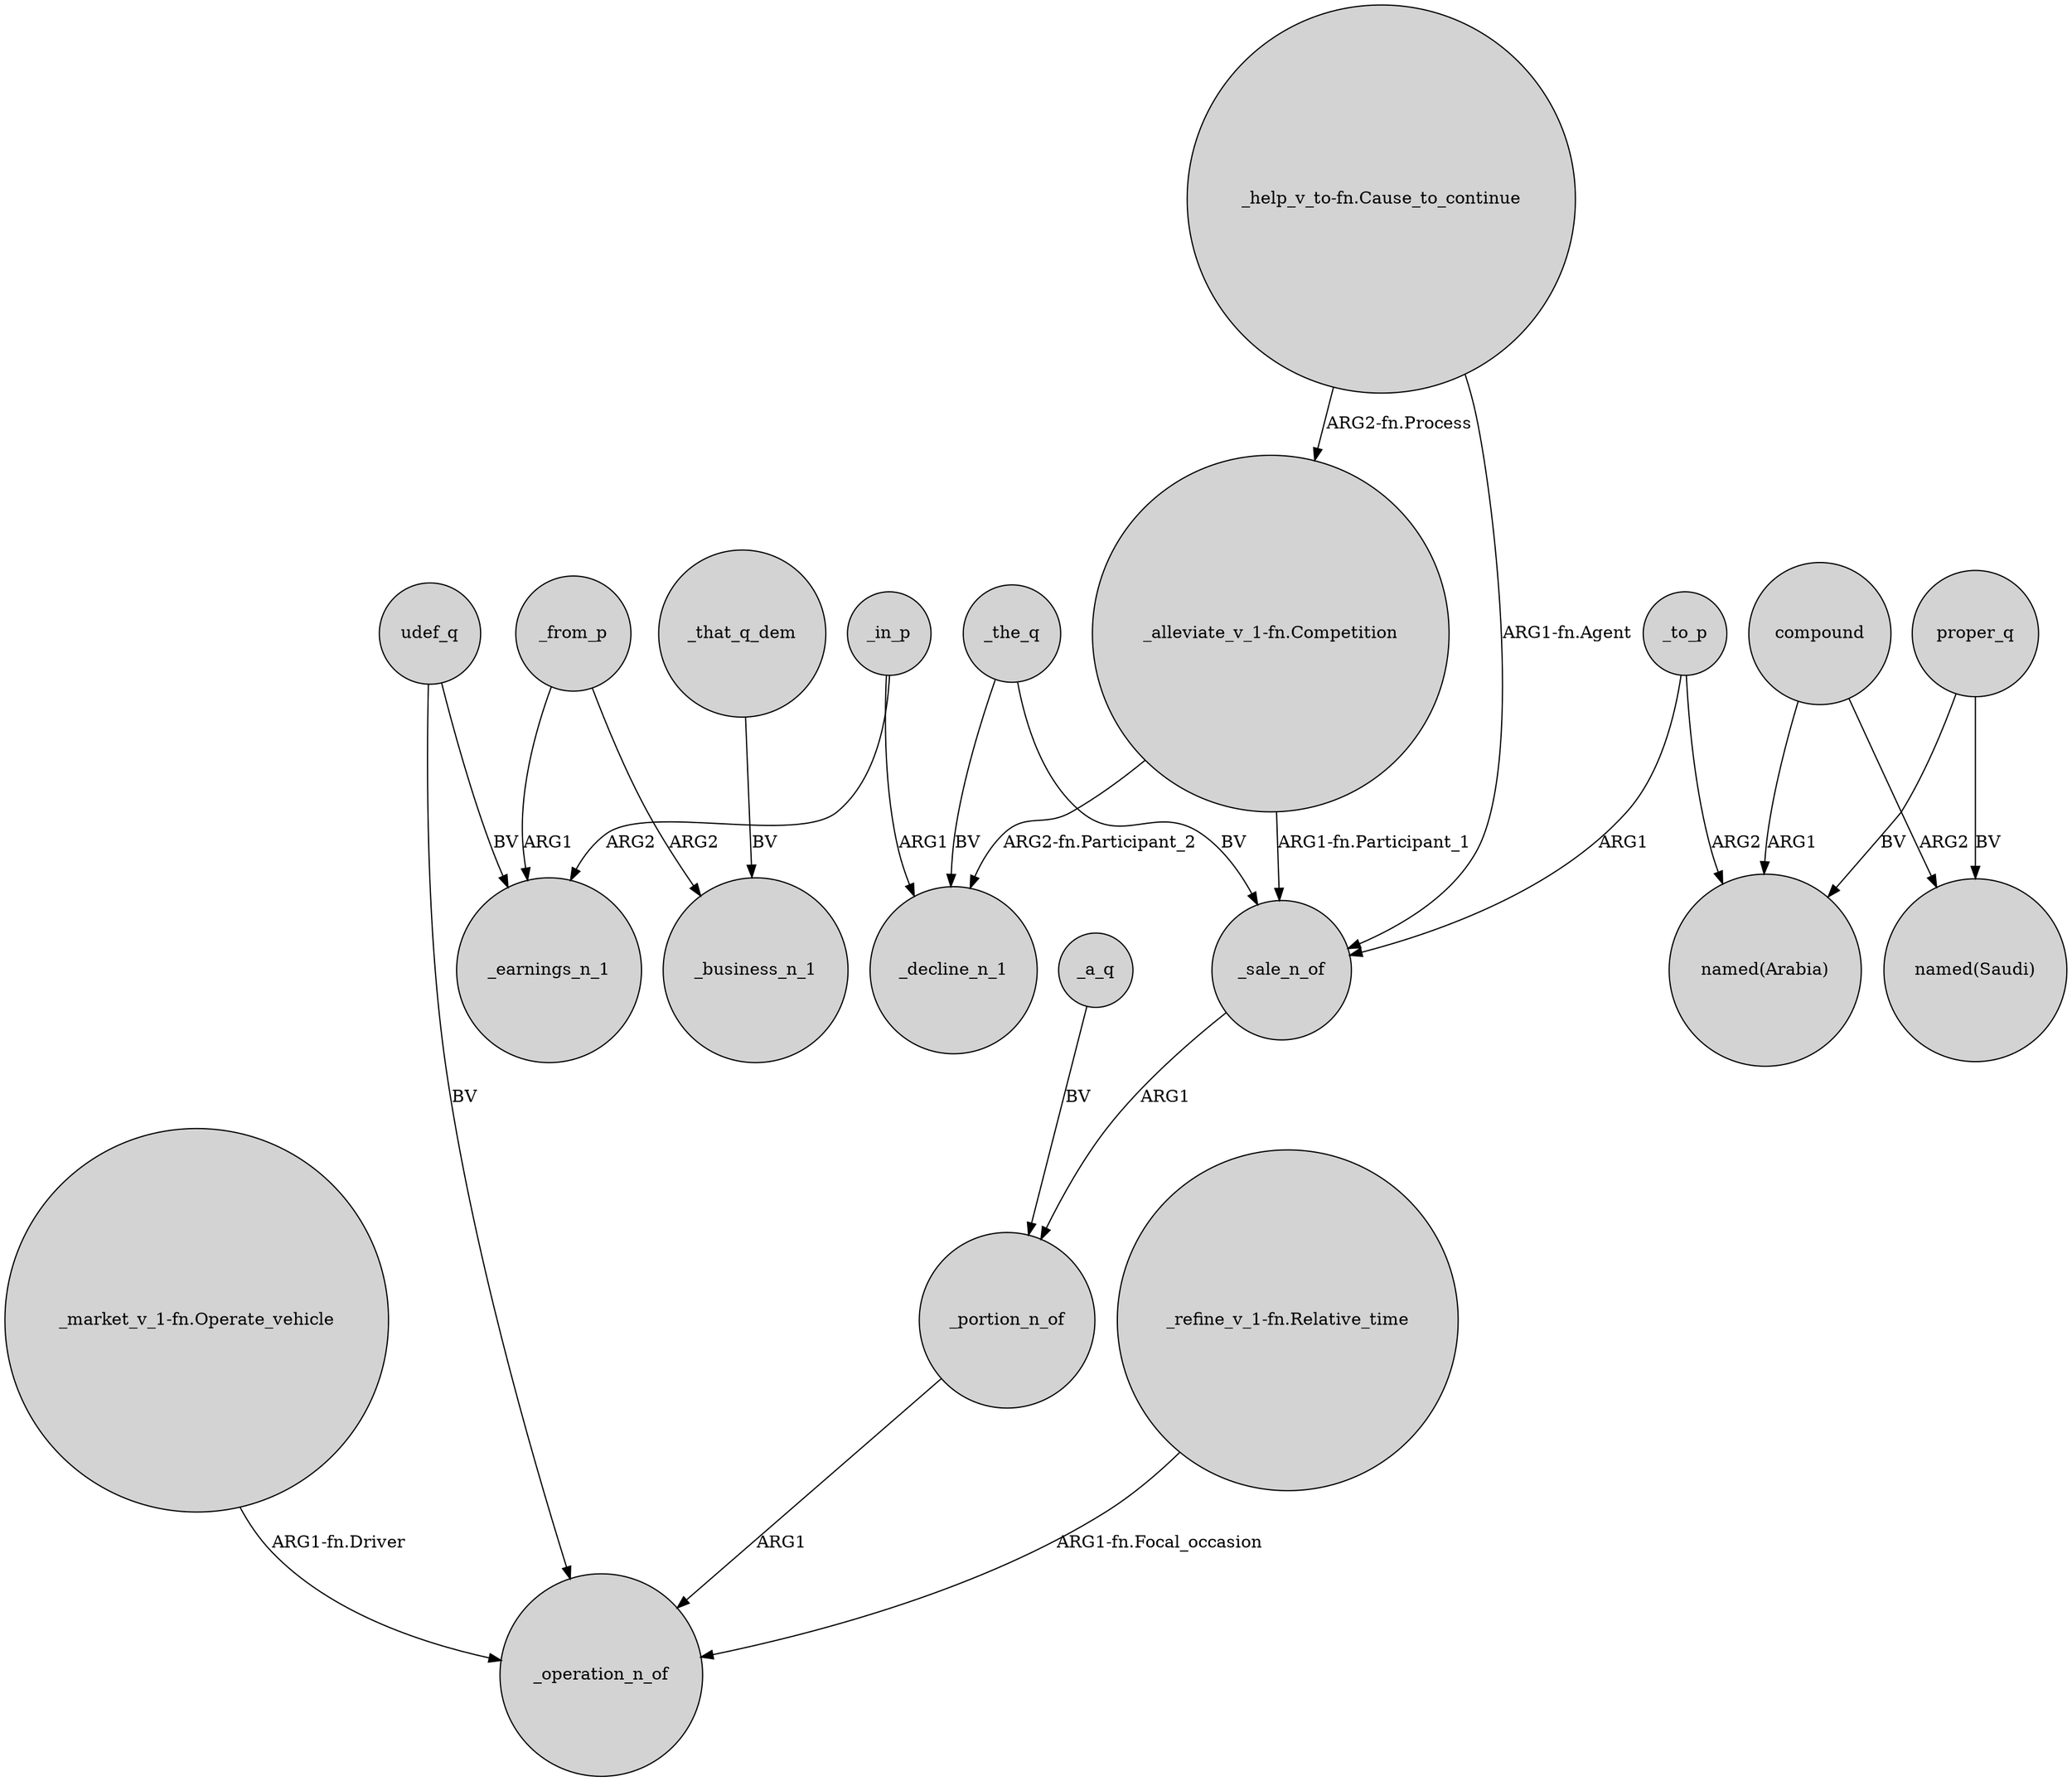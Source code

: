 digraph {
	node [shape=circle style=filled]
	"_alleviate_v_1-fn.Competition" -> _sale_n_of [label="ARG1-fn.Participant_1"]
	_portion_n_of -> _operation_n_of [label=ARG1]
	"_help_v_to-fn.Cause_to_continue" -> "_alleviate_v_1-fn.Competition" [label="ARG2-fn.Process"]
	"_help_v_to-fn.Cause_to_continue" -> _sale_n_of [label="ARG1-fn.Agent"]
	_to_p -> _sale_n_of [label=ARG1]
	_in_p -> _decline_n_1 [label=ARG1]
	"_market_v_1-fn.Operate_vehicle" -> _operation_n_of [label="ARG1-fn.Driver"]
	_in_p -> _earnings_n_1 [label=ARG2]
	_that_q_dem -> _business_n_1 [label=BV]
	compound -> "named(Arabia)" [label=ARG1]
	udef_q -> _earnings_n_1 [label=BV]
	proper_q -> "named(Saudi)" [label=BV]
	_a_q -> _portion_n_of [label=BV]
	"_alleviate_v_1-fn.Competition" -> _decline_n_1 [label="ARG2-fn.Participant_2"]
	udef_q -> _operation_n_of [label=BV]
	compound -> "named(Saudi)" [label=ARG2]
	proper_q -> "named(Arabia)" [label=BV]
	_sale_n_of -> _portion_n_of [label=ARG1]
	_from_p -> _business_n_1 [label=ARG2]
	_the_q -> _decline_n_1 [label=BV]
	_the_q -> _sale_n_of [label=BV]
	_from_p -> _earnings_n_1 [label=ARG1]
	_to_p -> "named(Arabia)" [label=ARG2]
	"_refine_v_1-fn.Relative_time" -> _operation_n_of [label="ARG1-fn.Focal_occasion"]
}
